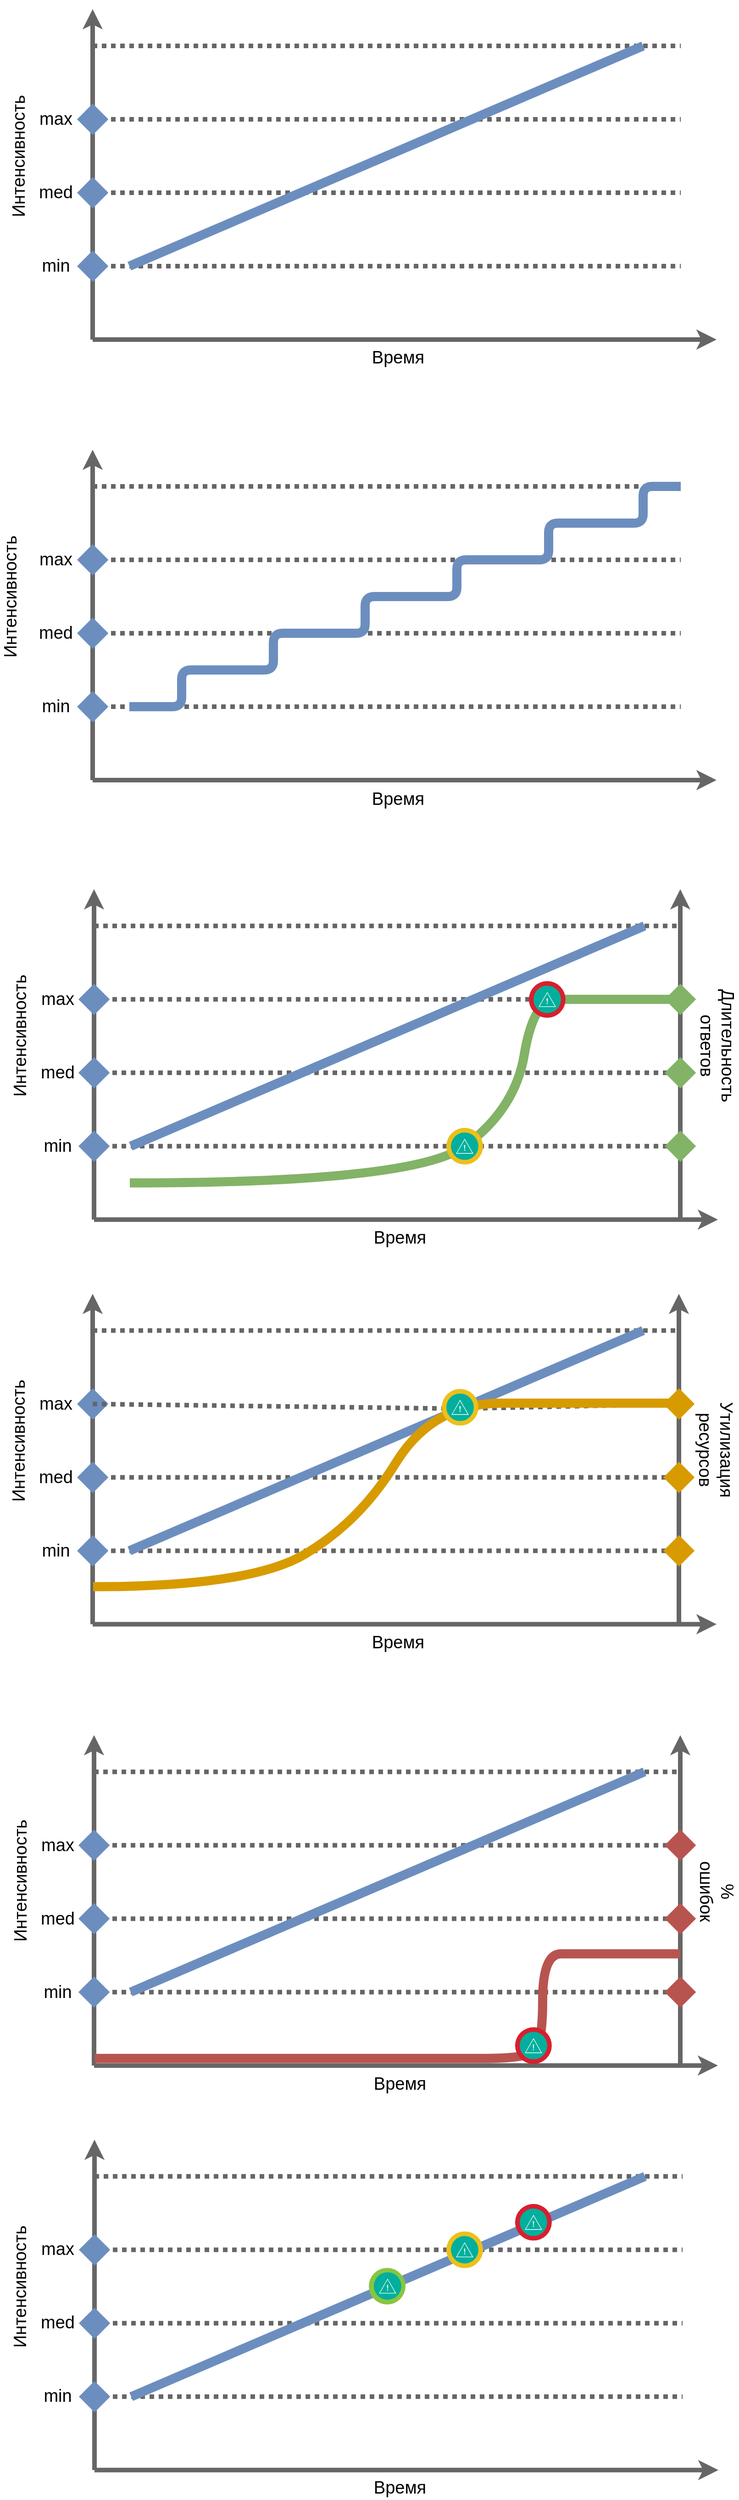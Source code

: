 <mxfile version="10.5.9" type="device"><diagram id="HY2A4Ayvg3R0LJXOq5qt" name="Page-1"><mxGraphModel dx="1991" dy="1089" grid="1" gridSize="10" guides="1" tooltips="1" connect="1" arrows="1" fold="1" page="1" pageScale="1" pageWidth="827" pageHeight="1169" math="0" shadow="0"><root><mxCell id="0"/><mxCell id="1" parent="0"/><mxCell id="Y7YB9LvYSeCLVcbWNflT-1" value="" style="endArrow=classic;html=1;strokeWidth=5;jumpStyle=arc;fillColor=#f5f5f5;strokeColor=#666666;" edge="1" parent="1"><mxGeometry width="50" height="50" relative="1" as="geometry"><mxPoint x="119" y="480" as="sourcePoint"/><mxPoint x="799" y="480" as="targetPoint"/></mxGeometry></mxCell><mxCell id="Y7YB9LvYSeCLVcbWNflT-2" value="" style="endArrow=classic;html=1;strokeWidth=5;jumpStyle=arc;fillColor=#f5f5f5;strokeColor=#666666;" edge="1" parent="1"><mxGeometry width="50" height="50" relative="1" as="geometry"><mxPoint x="119" y="480" as="sourcePoint"/><mxPoint x="119" y="120" as="targetPoint"/></mxGeometry></mxCell><mxCell id="Y7YB9LvYSeCLVcbWNflT-3" value="" style="endArrow=none;dashed=1;html=1;strokeWidth=5;dashPattern=1 1;fillColor=#f5f5f5;strokeColor=#666666;startArrow=none;startFill=0;startSize=8;" edge="1" parent="1"><mxGeometry width="50" height="50" relative="1" as="geometry"><mxPoint x="119" y="400" as="sourcePoint"/><mxPoint x="760" y="400" as="targetPoint"/></mxGeometry></mxCell><mxCell id="Y7YB9LvYSeCLVcbWNflT-4" value="" style="endArrow=none;dashed=1;html=1;strokeWidth=5;dashPattern=1 1;fillColor=#f5f5f5;strokeColor=#666666;" edge="1" parent="1"><mxGeometry width="50" height="50" relative="1" as="geometry"><mxPoint x="119" y="320" as="sourcePoint"/><mxPoint x="760" y="320" as="targetPoint"/></mxGeometry></mxCell><mxCell id="Y7YB9LvYSeCLVcbWNflT-5" value="" style="endArrow=none;dashed=1;html=1;strokeWidth=5;dashPattern=1 1;fillColor=#f5f5f5;strokeColor=#666666;" edge="1" parent="1"><mxGeometry width="50" height="50" relative="1" as="geometry"><mxPoint x="119" y="240" as="sourcePoint"/><mxPoint x="760" y="240" as="targetPoint"/></mxGeometry></mxCell><mxCell id="Y7YB9LvYSeCLVcbWNflT-6" value="" style="endArrow=none;dashed=1;html=1;strokeWidth=5;dashPattern=1 1;fillColor=#f5f5f5;strokeColor=#666666;" edge="1" parent="1"><mxGeometry width="50" height="50" relative="1" as="geometry"><mxPoint x="119" y="160" as="sourcePoint"/><mxPoint x="760" y="160" as="targetPoint"/></mxGeometry></mxCell><mxCell id="Y7YB9LvYSeCLVcbWNflT-7" value="" style="endArrow=none;html=1;strokeWidth=10;targetPerimeterSpacing=0;comic=0;shadow=0;jumpStyle=none;orthogonalLoop=1;fillColor=#dae8fc;strokeColor=#6c8ebf;rounded=1;" edge="1" parent="1"><mxGeometry width="50" height="50" relative="1" as="geometry"><mxPoint x="159" y="400" as="sourcePoint"/><mxPoint x="719" y="160" as="targetPoint"/></mxGeometry></mxCell><mxCell id="Y7YB9LvYSeCLVcbWNflT-9" value="" style="endArrow=none;html=1;shadow=0;strokeWidth=10;startArrow=diamond;startFill=1;startSize=10;fillColor=#dae8fc;strokeColor=#6c8ebf;" edge="1" parent="1"><mxGeometry width="50" height="50" relative="1" as="geometry"><mxPoint x="102" y="400" as="sourcePoint"/><mxPoint x="122" y="400" as="targetPoint"/></mxGeometry></mxCell><mxCell id="Y7YB9LvYSeCLVcbWNflT-10" value="" style="endArrow=none;html=1;shadow=0;strokeWidth=10;startArrow=diamond;startFill=1;startSize=10;fillColor=#dae8fc;strokeColor=#6c8ebf;endSize=0;" edge="1" parent="1"><mxGeometry width="50" height="50" relative="1" as="geometry"><mxPoint x="102" y="320" as="sourcePoint"/><mxPoint x="122" y="320" as="targetPoint"/></mxGeometry></mxCell><mxCell id="Y7YB9LvYSeCLVcbWNflT-11" value="" style="endArrow=none;html=1;shadow=0;strokeWidth=10;startArrow=diamond;startFill=1;startSize=10;fillColor=#dae8fc;strokeColor=#6c8ebf;endSize=0;" edge="1" parent="1"><mxGeometry width="50" height="50" relative="1" as="geometry"><mxPoint x="102" y="240" as="sourcePoint"/><mxPoint x="122" y="240" as="targetPoint"/></mxGeometry></mxCell><mxCell id="Y7YB9LvYSeCLVcbWNflT-12" value="min" style="text;html=1;strokeColor=none;fillColor=none;align=center;verticalAlign=middle;whiteSpace=wrap;rounded=0;fontSize=19;" vertex="1" parent="1"><mxGeometry x="59" y="390" width="40" height="20" as="geometry"/></mxCell><mxCell id="Y7YB9LvYSeCLVcbWNflT-13" value="med" style="text;html=1;strokeColor=none;fillColor=none;align=center;verticalAlign=middle;whiteSpace=wrap;rounded=0;fontSize=19;" vertex="1" parent="1"><mxGeometry x="59" y="310" width="40" height="20" as="geometry"/></mxCell><mxCell id="Y7YB9LvYSeCLVcbWNflT-14" value="max" style="text;html=1;strokeColor=none;fillColor=none;align=center;verticalAlign=middle;whiteSpace=wrap;rounded=0;fontSize=19;" vertex="1" parent="1"><mxGeometry x="59" y="230" width="40" height="20" as="geometry"/></mxCell><mxCell id="Y7YB9LvYSeCLVcbWNflT-15" value="" style="endArrow=classic;html=1;strokeWidth=5;jumpStyle=arc;fillColor=#f5f5f5;strokeColor=#666666;" edge="1" parent="1"><mxGeometry width="50" height="50" relative="1" as="geometry"><mxPoint x="119" y="960" as="sourcePoint"/><mxPoint x="799" y="960" as="targetPoint"/></mxGeometry></mxCell><mxCell id="Y7YB9LvYSeCLVcbWNflT-16" value="" style="endArrow=classic;html=1;strokeWidth=5;jumpStyle=arc;fillColor=#f5f5f5;strokeColor=#666666;" edge="1" parent="1"><mxGeometry width="50" height="50" relative="1" as="geometry"><mxPoint x="119" y="960" as="sourcePoint"/><mxPoint x="119" y="600" as="targetPoint"/></mxGeometry></mxCell><mxCell id="Y7YB9LvYSeCLVcbWNflT-17" value="" style="endArrow=none;dashed=1;html=1;strokeWidth=5;dashPattern=1 1;fillColor=#f5f5f5;strokeColor=#666666;startArrow=none;startFill=0;startSize=8;" edge="1" parent="1"><mxGeometry width="50" height="50" relative="1" as="geometry"><mxPoint x="119" y="880" as="sourcePoint"/><mxPoint x="760" y="880" as="targetPoint"/></mxGeometry></mxCell><mxCell id="Y7YB9LvYSeCLVcbWNflT-18" value="" style="endArrow=none;dashed=1;html=1;strokeWidth=5;dashPattern=1 1;fillColor=#f5f5f5;strokeColor=#666666;" edge="1" parent="1"><mxGeometry width="50" height="50" relative="1" as="geometry"><mxPoint x="119" y="800" as="sourcePoint"/><mxPoint x="760" y="800" as="targetPoint"/></mxGeometry></mxCell><mxCell id="Y7YB9LvYSeCLVcbWNflT-19" value="" style="endArrow=none;dashed=1;html=1;strokeWidth=5;dashPattern=1 1;fillColor=#f5f5f5;strokeColor=#666666;" edge="1" parent="1"><mxGeometry width="50" height="50" relative="1" as="geometry"><mxPoint x="119" y="720" as="sourcePoint"/><mxPoint x="760" y="720" as="targetPoint"/></mxGeometry></mxCell><mxCell id="Y7YB9LvYSeCLVcbWNflT-20" value="" style="endArrow=none;dashed=1;html=1;strokeWidth=5;dashPattern=1 1;fillColor=#f5f5f5;strokeColor=#666666;" edge="1" parent="1"><mxGeometry width="50" height="50" relative="1" as="geometry"><mxPoint x="119" y="640" as="sourcePoint"/><mxPoint x="760" y="640" as="targetPoint"/></mxGeometry></mxCell><mxCell id="Y7YB9LvYSeCLVcbWNflT-22" value="" style="endArrow=none;html=1;shadow=0;strokeWidth=10;startArrow=diamond;startFill=1;startSize=10;fillColor=#dae8fc;strokeColor=#6c8ebf;" edge="1" parent="1"><mxGeometry width="50" height="50" relative="1" as="geometry"><mxPoint x="102" y="880" as="sourcePoint"/><mxPoint x="122" y="880" as="targetPoint"/></mxGeometry></mxCell><mxCell id="Y7YB9LvYSeCLVcbWNflT-23" value="" style="endArrow=none;html=1;shadow=0;strokeWidth=10;startArrow=diamond;startFill=1;startSize=10;fillColor=#dae8fc;strokeColor=#6c8ebf;endSize=0;" edge="1" parent="1"><mxGeometry width="50" height="50" relative="1" as="geometry"><mxPoint x="102" y="800" as="sourcePoint"/><mxPoint x="122" y="800" as="targetPoint"/></mxGeometry></mxCell><mxCell id="Y7YB9LvYSeCLVcbWNflT-24" value="" style="endArrow=none;html=1;shadow=0;strokeWidth=10;startArrow=diamond;startFill=1;startSize=10;fillColor=#dae8fc;strokeColor=#6c8ebf;endSize=0;" edge="1" parent="1"><mxGeometry width="50" height="50" relative="1" as="geometry"><mxPoint x="102" y="720" as="sourcePoint"/><mxPoint x="122" y="720" as="targetPoint"/></mxGeometry></mxCell><mxCell id="Y7YB9LvYSeCLVcbWNflT-25" value="min" style="text;html=1;strokeColor=none;fillColor=none;align=center;verticalAlign=middle;whiteSpace=wrap;rounded=0;fontSize=19;" vertex="1" parent="1"><mxGeometry x="59" y="870" width="40" height="20" as="geometry"/></mxCell><mxCell id="Y7YB9LvYSeCLVcbWNflT-26" value="med" style="text;html=1;strokeColor=none;fillColor=none;align=center;verticalAlign=middle;whiteSpace=wrap;rounded=0;fontSize=19;" vertex="1" parent="1"><mxGeometry x="59" y="790" width="40" height="20" as="geometry"/></mxCell><mxCell id="Y7YB9LvYSeCLVcbWNflT-27" value="max" style="text;html=1;strokeColor=none;fillColor=none;align=center;verticalAlign=middle;whiteSpace=wrap;rounded=0;fontSize=19;" vertex="1" parent="1"><mxGeometry x="59" y="710" width="40" height="20" as="geometry"/></mxCell><mxCell id="Y7YB9LvYSeCLVcbWNflT-29" value="" style="endArrow=none;html=1;strokeWidth=10;targetPerimeterSpacing=0;comic=0;shadow=0;jumpStyle=none;orthogonalLoop=1;fillColor=#dae8fc;strokeColor=#6c8ebf;rounded=1;" edge="1" parent="1"><mxGeometry width="50" height="50" relative="1" as="geometry"><mxPoint x="159" y="880" as="sourcePoint"/><mxPoint x="760" y="640" as="targetPoint"/><Array as="points"><mxPoint x="216" y="880"/><mxPoint x="216" y="840"/><mxPoint x="316" y="840"/><mxPoint x="316" y="800"/><mxPoint x="416" y="800"/><mxPoint x="416" y="760"/><mxPoint x="516" y="760"/><mxPoint x="516" y="720"/><mxPoint x="616" y="720"/><mxPoint x="616" y="680"/><mxPoint x="719" y="680"/><mxPoint x="719" y="640"/></Array></mxGeometry></mxCell><mxCell id="Y7YB9LvYSeCLVcbWNflT-30" value="Время" style="text;html=1;strokeColor=none;fillColor=none;align=center;verticalAlign=middle;whiteSpace=wrap;rounded=0;fontSize=19;" vertex="1" parent="1"><mxGeometry x="432" y="490" width="40" height="20" as="geometry"/></mxCell><mxCell id="Y7YB9LvYSeCLVcbWNflT-31" value="Время" style="text;html=1;strokeColor=none;fillColor=none;align=center;verticalAlign=middle;whiteSpace=wrap;rounded=0;fontSize=19;" vertex="1" parent="1"><mxGeometry x="432" y="970.833" width="40" height="20" as="geometry"/></mxCell><mxCell id="Y7YB9LvYSeCLVcbWNflT-32" value="Интенсивность" style="text;html=1;strokeColor=none;fillColor=none;align=center;verticalAlign=middle;whiteSpace=wrap;rounded=0;fontSize=19;rotation=-90;" vertex="1" parent="1"><mxGeometry x="10" y="750" width="40" height="20" as="geometry"/></mxCell><mxCell id="Y7YB9LvYSeCLVcbWNflT-33" value="Интенсивность" style="text;html=1;strokeColor=none;fillColor=none;align=center;verticalAlign=middle;whiteSpace=wrap;rounded=0;fontSize=19;rotation=-90;" vertex="1" parent="1"><mxGeometry x="19" y="270" width="40" height="20" as="geometry"/></mxCell><mxCell id="4Kf1Op2v4pAlOOyl17Ff-1" value="" style="endArrow=classic;html=1;strokeWidth=5;jumpStyle=arc;fillColor=#f5f5f5;strokeColor=#666666;" edge="1" parent="1"><mxGeometry width="50" height="50" relative="1" as="geometry"><mxPoint x="120.5" y="1438.9" as="sourcePoint"/><mxPoint x="800.5" y="1438.9" as="targetPoint"/></mxGeometry></mxCell><mxCell id="4Kf1Op2v4pAlOOyl17Ff-2" value="" style="endArrow=classic;html=1;strokeWidth=5;jumpStyle=arc;fillColor=#f5f5f5;strokeColor=#666666;" edge="1" parent="1"><mxGeometry width="50" height="50" relative="1" as="geometry"><mxPoint x="120.5" y="1438.9" as="sourcePoint"/><mxPoint x="120.5" y="1078.9" as="targetPoint"/></mxGeometry></mxCell><mxCell id="4Kf1Op2v4pAlOOyl17Ff-3" value="" style="endArrow=none;dashed=1;html=1;strokeWidth=5;dashPattern=1 1;fillColor=#f5f5f5;strokeColor=#666666;startArrow=none;startFill=0;startSize=8;" edge="1" parent="1"><mxGeometry width="50" height="50" relative="1" as="geometry"><mxPoint x="120.5" y="1358.9" as="sourcePoint"/><mxPoint x="759.5" y="1358.9" as="targetPoint"/></mxGeometry></mxCell><mxCell id="4Kf1Op2v4pAlOOyl17Ff-4" value="" style="endArrow=none;dashed=1;html=1;strokeWidth=5;dashPattern=1 1;fillColor=#f5f5f5;strokeColor=#666666;" edge="1" parent="1"><mxGeometry width="50" height="50" relative="1" as="geometry"><mxPoint x="120.5" y="1278.9" as="sourcePoint"/><mxPoint x="759.5" y="1278.9" as="targetPoint"/></mxGeometry></mxCell><mxCell id="4Kf1Op2v4pAlOOyl17Ff-5" value="" style="endArrow=none;dashed=1;html=1;strokeWidth=5;dashPattern=1 1;fillColor=#f5f5f5;strokeColor=#666666;" edge="1" parent="1"><mxGeometry width="50" height="50" relative="1" as="geometry"><mxPoint x="120.5" y="1198.9" as="sourcePoint"/><mxPoint x="759.5" y="1198.9" as="targetPoint"/></mxGeometry></mxCell><mxCell id="4Kf1Op2v4pAlOOyl17Ff-6" value="" style="endArrow=none;dashed=1;html=1;strokeWidth=5;dashPattern=1 1;fillColor=#f5f5f5;strokeColor=#666666;" edge="1" parent="1"><mxGeometry width="50" height="50" relative="1" as="geometry"><mxPoint x="120.5" y="1118.9" as="sourcePoint"/><mxPoint x="759.5" y="1118.9" as="targetPoint"/></mxGeometry></mxCell><mxCell id="4Kf1Op2v4pAlOOyl17Ff-7" value="" style="endArrow=none;html=1;strokeWidth=10;targetPerimeterSpacing=0;comic=0;shadow=0;jumpStyle=none;orthogonalLoop=1;fillColor=#dae8fc;strokeColor=#6c8ebf;rounded=1;" edge="1" parent="1"><mxGeometry width="50" height="50" relative="1" as="geometry"><mxPoint x="160.5" y="1358.9" as="sourcePoint"/><mxPoint x="720.5" y="1118.9" as="targetPoint"/></mxGeometry></mxCell><mxCell id="4Kf1Op2v4pAlOOyl17Ff-8" value="" style="endArrow=none;html=1;shadow=0;strokeWidth=10;startArrow=diamond;startFill=1;startSize=10;fillColor=#dae8fc;strokeColor=#6c8ebf;" edge="1" parent="1"><mxGeometry width="50" height="50" relative="1" as="geometry"><mxPoint x="103.5" y="1358.9" as="sourcePoint"/><mxPoint x="123.5" y="1358.9" as="targetPoint"/></mxGeometry></mxCell><mxCell id="4Kf1Op2v4pAlOOyl17Ff-9" value="" style="endArrow=none;html=1;shadow=0;strokeWidth=10;startArrow=diamond;startFill=1;startSize=10;fillColor=#dae8fc;strokeColor=#6c8ebf;endSize=0;" edge="1" parent="1"><mxGeometry width="50" height="50" relative="1" as="geometry"><mxPoint x="103.5" y="1278.9" as="sourcePoint"/><mxPoint x="123.5" y="1278.9" as="targetPoint"/></mxGeometry></mxCell><mxCell id="4Kf1Op2v4pAlOOyl17Ff-10" value="" style="endArrow=none;html=1;shadow=0;strokeWidth=10;startArrow=diamond;startFill=1;startSize=10;fillColor=#dae8fc;strokeColor=#6c8ebf;endSize=0;" edge="1" parent="1"><mxGeometry width="50" height="50" relative="1" as="geometry"><mxPoint x="103.5" y="1198.9" as="sourcePoint"/><mxPoint x="123.5" y="1198.9" as="targetPoint"/></mxGeometry></mxCell><mxCell id="4Kf1Op2v4pAlOOyl17Ff-11" value="min" style="text;html=1;strokeColor=none;fillColor=none;align=center;verticalAlign=middle;whiteSpace=wrap;rounded=0;fontSize=19;" vertex="1" parent="1"><mxGeometry x="60.5" y="1348.9" width="40" height="20" as="geometry"/></mxCell><mxCell id="4Kf1Op2v4pAlOOyl17Ff-12" value="med" style="text;html=1;strokeColor=none;fillColor=none;align=center;verticalAlign=middle;whiteSpace=wrap;rounded=0;fontSize=19;" vertex="1" parent="1"><mxGeometry x="60.5" y="1268.9" width="40" height="20" as="geometry"/></mxCell><mxCell id="4Kf1Op2v4pAlOOyl17Ff-13" value="max" style="text;html=1;strokeColor=none;fillColor=none;align=center;verticalAlign=middle;whiteSpace=wrap;rounded=0;fontSize=19;" vertex="1" parent="1"><mxGeometry x="60.5" y="1188.9" width="40" height="20" as="geometry"/></mxCell><mxCell id="4Kf1Op2v4pAlOOyl17Ff-14" value="Время" style="text;html=1;strokeColor=none;fillColor=none;align=center;verticalAlign=middle;whiteSpace=wrap;rounded=0;fontSize=19;" vertex="1" parent="1"><mxGeometry x="433.5" y="1448.9" width="40" height="20" as="geometry"/></mxCell><mxCell id="4Kf1Op2v4pAlOOyl17Ff-15" value="Интенсивность" style="text;html=1;strokeColor=none;fillColor=none;align=center;verticalAlign=middle;whiteSpace=wrap;rounded=0;fontSize=19;rotation=-90;" vertex="1" parent="1"><mxGeometry x="20.5" y="1228.9" width="40" height="20" as="geometry"/></mxCell><mxCell id="4Kf1Op2v4pAlOOyl17Ff-16" value="" style="endArrow=classic;html=1;strokeWidth=5;jumpStyle=none;fillColor=#f5f5f5;strokeColor=#666666;" edge="1" parent="1"><mxGeometry width="50" height="50" relative="1" as="geometry"><mxPoint x="759.5" y="1438.9" as="sourcePoint"/><mxPoint x="759.5" y="1078.9" as="targetPoint"/></mxGeometry></mxCell><mxCell id="4Kf1Op2v4pAlOOyl17Ff-17" value="" style="endArrow=none;html=1;shadow=0;strokeWidth=10;startArrow=diamond;startFill=1;startSize=10;fillColor=#d5e8d4;strokeColor=#82b366;endSize=0;" edge="1" parent="1"><mxGeometry width="50" height="50" relative="1" as="geometry"><mxPoint x="742.5" y="1198.9" as="sourcePoint"/><mxPoint x="762.5" y="1198.9" as="targetPoint"/></mxGeometry></mxCell><mxCell id="4Kf1Op2v4pAlOOyl17Ff-18" value="" style="endArrow=none;html=1;shadow=0;strokeWidth=10;startArrow=diamond;startFill=1;startSize=10;fillColor=#d5e8d4;strokeColor=#82b366;endSize=0;" edge="1" parent="1"><mxGeometry width="50" height="50" relative="1" as="geometry"><mxPoint x="742.5" y="1278.9" as="sourcePoint"/><mxPoint x="762.5" y="1278.9" as="targetPoint"/></mxGeometry></mxCell><mxCell id="4Kf1Op2v4pAlOOyl17Ff-19" value="" style="endArrow=none;html=1;shadow=0;strokeWidth=10;startArrow=diamond;startFill=1;startSize=10;fillColor=#d5e8d4;strokeColor=#82b366;endSize=0;" edge="1" parent="1"><mxGeometry width="50" height="50" relative="1" as="geometry"><mxPoint x="742.5" y="1358.9" as="sourcePoint"/><mxPoint x="762.5" y="1358.9" as="targetPoint"/></mxGeometry></mxCell><mxCell id="4Kf1Op2v4pAlOOyl17Ff-20" value="Длительность ответов&lt;br&gt;" style="text;html=1;strokeColor=none;fillColor=none;align=center;verticalAlign=middle;whiteSpace=wrap;rounded=0;fontSize=19;rotation=90;" vertex="1" parent="1"><mxGeometry x="779.5" y="1238.9" width="40" height="20" as="geometry"/></mxCell><mxCell id="4Kf1Op2v4pAlOOyl17Ff-21" value="" style="curved=1;endArrow=none;html=1;shadow=0;strokeWidth=10;fontSize=19;fillColor=#d5e8d4;strokeColor=#82b366;endFill=0;" edge="1" parent="1"><mxGeometry width="50" height="50" relative="1" as="geometry"><mxPoint x="159.5" y="1398.9" as="sourcePoint"/><mxPoint x="759.5" y="1198.9" as="targetPoint"/><Array as="points"><mxPoint x="469.5" y="1398.9"/><mxPoint x="579.5" y="1318.9"/><mxPoint x="599.5" y="1198.9"/><mxPoint x="649.5" y="1198.9"/></Array></mxGeometry></mxCell><mxCell id="4Kf1Op2v4pAlOOyl17Ff-22" value="" style="endArrow=classic;html=1;strokeWidth=5;jumpStyle=arc;fillColor=#f5f5f5;strokeColor=#666666;" edge="1" parent="1"><mxGeometry width="50" height="50" relative="1" as="geometry"><mxPoint x="119" y="1879.757" as="sourcePoint"/><mxPoint x="799" y="1879.757" as="targetPoint"/></mxGeometry></mxCell><mxCell id="4Kf1Op2v4pAlOOyl17Ff-23" value="" style="endArrow=classic;html=1;strokeWidth=5;jumpStyle=arc;fillColor=#f5f5f5;strokeColor=#666666;" edge="1" parent="1"><mxGeometry width="50" height="50" relative="1" as="geometry"><mxPoint x="119" y="1879.757" as="sourcePoint"/><mxPoint x="119" y="1519.757" as="targetPoint"/></mxGeometry></mxCell><mxCell id="4Kf1Op2v4pAlOOyl17Ff-24" value="" style="endArrow=none;dashed=1;html=1;strokeWidth=5;dashPattern=1 1;fillColor=#f5f5f5;strokeColor=#666666;startArrow=none;startFill=0;startSize=8;" edge="1" parent="1"><mxGeometry width="50" height="50" relative="1" as="geometry"><mxPoint x="119" y="1799.757" as="sourcePoint"/><mxPoint x="758" y="1799.757" as="targetPoint"/></mxGeometry></mxCell><mxCell id="4Kf1Op2v4pAlOOyl17Ff-25" value="" style="endArrow=none;dashed=1;html=1;strokeWidth=5;dashPattern=1 1;fillColor=#f5f5f5;strokeColor=#666666;" edge="1" parent="1"><mxGeometry width="50" height="50" relative="1" as="geometry"><mxPoint x="119" y="1719.757" as="sourcePoint"/><mxPoint x="758" y="1719.757" as="targetPoint"/></mxGeometry></mxCell><mxCell id="4Kf1Op2v4pAlOOyl17Ff-26" value="" style="endArrow=none;dashed=1;html=1;strokeWidth=5;dashPattern=1 1;fillColor=#f5f5f5;strokeColor=#666666;" edge="1" parent="1"><mxGeometry width="50" height="50" relative="1" as="geometry"><mxPoint x="534.497" y="1644.6" as="sourcePoint"/><mxPoint x="758" y="1639.757" as="targetPoint"/></mxGeometry></mxCell><mxCell id="4Kf1Op2v4pAlOOyl17Ff-27" value="" style="endArrow=none;dashed=1;html=1;strokeWidth=5;dashPattern=1 1;fillColor=#f5f5f5;strokeColor=#666666;" edge="1" parent="1"><mxGeometry width="50" height="50" relative="1" as="geometry"><mxPoint x="119" y="1559.757" as="sourcePoint"/><mxPoint x="758" y="1559.757" as="targetPoint"/></mxGeometry></mxCell><mxCell id="4Kf1Op2v4pAlOOyl17Ff-28" value="" style="endArrow=none;html=1;strokeWidth=10;targetPerimeterSpacing=0;comic=0;shadow=0;jumpStyle=none;orthogonalLoop=1;fillColor=#dae8fc;strokeColor=#6c8ebf;rounded=1;" edge="1" parent="1"><mxGeometry width="50" height="50" relative="1" as="geometry"><mxPoint x="159" y="1799.757" as="sourcePoint"/><mxPoint x="719" y="1559.757" as="targetPoint"/></mxGeometry></mxCell><mxCell id="4Kf1Op2v4pAlOOyl17Ff-29" value="" style="endArrow=none;html=1;shadow=0;strokeWidth=10;startArrow=diamond;startFill=1;startSize=10;fillColor=#dae8fc;strokeColor=#6c8ebf;" edge="1" parent="1"><mxGeometry width="50" height="50" relative="1" as="geometry"><mxPoint x="102" y="1799.757" as="sourcePoint"/><mxPoint x="122" y="1799.757" as="targetPoint"/></mxGeometry></mxCell><mxCell id="4Kf1Op2v4pAlOOyl17Ff-30" value="" style="endArrow=none;html=1;shadow=0;strokeWidth=10;startArrow=diamond;startFill=1;startSize=10;fillColor=#dae8fc;strokeColor=#6c8ebf;endSize=0;" edge="1" parent="1"><mxGeometry width="50" height="50" relative="1" as="geometry"><mxPoint x="102" y="1719.757" as="sourcePoint"/><mxPoint x="122" y="1719.757" as="targetPoint"/></mxGeometry></mxCell><mxCell id="4Kf1Op2v4pAlOOyl17Ff-31" value="" style="endArrow=none;html=1;shadow=0;strokeWidth=10;startArrow=diamond;startFill=1;startSize=10;fillColor=#dae8fc;strokeColor=#6c8ebf;endSize=0;" edge="1" parent="1"><mxGeometry width="50" height="50" relative="1" as="geometry"><mxPoint x="102" y="1639.757" as="sourcePoint"/><mxPoint x="122" y="1639.757" as="targetPoint"/></mxGeometry></mxCell><mxCell id="4Kf1Op2v4pAlOOyl17Ff-32" value="min" style="text;html=1;strokeColor=none;fillColor=none;align=center;verticalAlign=middle;whiteSpace=wrap;rounded=0;fontSize=19;" vertex="1" parent="1"><mxGeometry x="59" y="1789.757" width="40" height="20" as="geometry"/></mxCell><mxCell id="4Kf1Op2v4pAlOOyl17Ff-33" value="med" style="text;html=1;strokeColor=none;fillColor=none;align=center;verticalAlign=middle;whiteSpace=wrap;rounded=0;fontSize=19;" vertex="1" parent="1"><mxGeometry x="59" y="1709.757" width="40" height="20" as="geometry"/></mxCell><mxCell id="4Kf1Op2v4pAlOOyl17Ff-34" value="max" style="text;html=1;strokeColor=none;fillColor=none;align=center;verticalAlign=middle;whiteSpace=wrap;rounded=0;fontSize=19;" vertex="1" parent="1"><mxGeometry x="59" y="1629.757" width="40" height="20" as="geometry"/></mxCell><mxCell id="4Kf1Op2v4pAlOOyl17Ff-35" value="Время" style="text;html=1;strokeColor=none;fillColor=none;align=center;verticalAlign=middle;whiteSpace=wrap;rounded=0;fontSize=19;" vertex="1" parent="1"><mxGeometry x="432" y="1889.757" width="40" height="20" as="geometry"/></mxCell><mxCell id="4Kf1Op2v4pAlOOyl17Ff-36" value="Интенсивность" style="text;html=1;strokeColor=none;fillColor=none;align=center;verticalAlign=middle;whiteSpace=wrap;rounded=0;fontSize=19;rotation=-90;" vertex="1" parent="1"><mxGeometry x="19" y="1669.757" width="40" height="20" as="geometry"/></mxCell><mxCell id="4Kf1Op2v4pAlOOyl17Ff-37" value="" style="endArrow=classic;html=1;strokeWidth=5;jumpStyle=none;fillColor=#f5f5f5;strokeColor=#666666;" edge="1" parent="1"><mxGeometry width="50" height="50" relative="1" as="geometry"><mxPoint x="758" y="1879.757" as="sourcePoint"/><mxPoint x="758" y="1519.757" as="targetPoint"/></mxGeometry></mxCell><mxCell id="4Kf1Op2v4pAlOOyl17Ff-38" value="" style="endArrow=none;html=1;shadow=0;strokeWidth=10;startArrow=diamond;startFill=1;startSize=10;fillColor=#ffe6cc;strokeColor=#d79b00;endSize=0;" edge="1" parent="1"><mxGeometry width="50" height="50" relative="1" as="geometry"><mxPoint x="741" y="1639.757" as="sourcePoint"/><mxPoint x="761" y="1639.757" as="targetPoint"/></mxGeometry></mxCell><mxCell id="4Kf1Op2v4pAlOOyl17Ff-39" value="" style="endArrow=none;html=1;shadow=0;strokeWidth=10;startArrow=diamond;startFill=1;startSize=10;fillColor=#ffe6cc;strokeColor=#d79b00;endSize=0;" edge="1" parent="1"><mxGeometry width="50" height="50" relative="1" as="geometry"><mxPoint x="741" y="1719.757" as="sourcePoint"/><mxPoint x="761" y="1719.757" as="targetPoint"/></mxGeometry></mxCell><mxCell id="4Kf1Op2v4pAlOOyl17Ff-40" value="" style="endArrow=none;html=1;shadow=0;strokeWidth=10;startArrow=diamond;startFill=1;startSize=10;fillColor=#ffe6cc;strokeColor=#d79b00;endSize=0;" edge="1" parent="1"><mxGeometry width="50" height="50" relative="1" as="geometry"><mxPoint x="741" y="1799.757" as="sourcePoint"/><mxPoint x="761" y="1799.757" as="targetPoint"/></mxGeometry></mxCell><mxCell id="4Kf1Op2v4pAlOOyl17Ff-41" value="Утилизация ресурсов&lt;br&gt;" style="text;html=1;strokeColor=none;fillColor=none;align=center;verticalAlign=middle;whiteSpace=wrap;rounded=0;fontSize=19;rotation=90;" vertex="1" parent="1"><mxGeometry x="778" y="1679.757" width="40" height="20" as="geometry"/></mxCell><mxCell id="4Kf1Op2v4pAlOOyl17Ff-42" value="" style="curved=1;endArrow=none;html=1;shadow=0;strokeWidth=10;fontSize=19;fillColor=#ffe6cc;strokeColor=#d79b00;endFill=0;" edge="1" parent="1"><mxGeometry width="50" height="50" relative="1" as="geometry"><mxPoint x="119.5" y="1838.9" as="sourcePoint"/><mxPoint x="749.5" y="1638.9" as="targetPoint"/><Array as="points"><mxPoint x="289.5" y="1838.9"/><mxPoint x="409.5" y="1768.9"/><mxPoint x="489.5" y="1638.9"/><mxPoint x="639.5" y="1638.9"/></Array></mxGeometry></mxCell><mxCell id="4Kf1Op2v4pAlOOyl17Ff-43" value="" style="endArrow=classic;html=1;strokeWidth=5;jumpStyle=arc;fillColor=#f5f5f5;strokeColor=#666666;" edge="1" parent="1"><mxGeometry width="50" height="50" relative="1" as="geometry"><mxPoint x="120.5" y="2360.59" as="sourcePoint"/><mxPoint x="800.5" y="2360.59" as="targetPoint"/></mxGeometry></mxCell><mxCell id="4Kf1Op2v4pAlOOyl17Ff-44" value="" style="endArrow=classic;html=1;strokeWidth=5;jumpStyle=arc;fillColor=#f5f5f5;strokeColor=#666666;" edge="1" parent="1"><mxGeometry width="50" height="50" relative="1" as="geometry"><mxPoint x="120.5" y="2360.59" as="sourcePoint"/><mxPoint x="120.5" y="2000.59" as="targetPoint"/></mxGeometry></mxCell><mxCell id="4Kf1Op2v4pAlOOyl17Ff-45" value="" style="endArrow=none;dashed=1;html=1;strokeWidth=5;dashPattern=1 1;fillColor=#f5f5f5;strokeColor=#666666;startArrow=none;startFill=0;startSize=8;" edge="1" parent="1"><mxGeometry width="50" height="50" relative="1" as="geometry"><mxPoint x="120.5" y="2280.59" as="sourcePoint"/><mxPoint x="759.5" y="2280.59" as="targetPoint"/></mxGeometry></mxCell><mxCell id="4Kf1Op2v4pAlOOyl17Ff-46" value="" style="endArrow=none;dashed=1;html=1;strokeWidth=5;dashPattern=1 1;fillColor=#f5f5f5;strokeColor=#666666;" edge="1" parent="1"><mxGeometry width="50" height="50" relative="1" as="geometry"><mxPoint x="120.5" y="2200.59" as="sourcePoint"/><mxPoint x="759.5" y="2200.59" as="targetPoint"/></mxGeometry></mxCell><mxCell id="4Kf1Op2v4pAlOOyl17Ff-47" value="" style="endArrow=none;dashed=1;html=1;strokeWidth=5;dashPattern=1 1;fillColor=#f5f5f5;strokeColor=#666666;" edge="1" parent="1"><mxGeometry width="50" height="50" relative="1" as="geometry"><mxPoint x="120.5" y="2120.59" as="sourcePoint"/><mxPoint x="759.5" y="2120.59" as="targetPoint"/></mxGeometry></mxCell><mxCell id="4Kf1Op2v4pAlOOyl17Ff-48" value="" style="endArrow=none;dashed=1;html=1;strokeWidth=5;dashPattern=1 1;fillColor=#f5f5f5;strokeColor=#666666;" edge="1" parent="1"><mxGeometry width="50" height="50" relative="1" as="geometry"><mxPoint x="120.5" y="2040.59" as="sourcePoint"/><mxPoint x="759.5" y="2040.59" as="targetPoint"/></mxGeometry></mxCell><mxCell id="4Kf1Op2v4pAlOOyl17Ff-49" value="" style="endArrow=none;html=1;strokeWidth=10;targetPerimeterSpacing=0;comic=0;shadow=0;jumpStyle=none;orthogonalLoop=1;fillColor=#dae8fc;strokeColor=#6c8ebf;rounded=1;" edge="1" parent="1"><mxGeometry width="50" height="50" relative="1" as="geometry"><mxPoint x="160.5" y="2280.59" as="sourcePoint"/><mxPoint x="720.5" y="2040.59" as="targetPoint"/></mxGeometry></mxCell><mxCell id="4Kf1Op2v4pAlOOyl17Ff-50" value="" style="endArrow=none;html=1;shadow=0;strokeWidth=10;startArrow=diamond;startFill=1;startSize=10;fillColor=#dae8fc;strokeColor=#6c8ebf;" edge="1" parent="1"><mxGeometry width="50" height="50" relative="1" as="geometry"><mxPoint x="103.5" y="2280.59" as="sourcePoint"/><mxPoint x="123.5" y="2280.59" as="targetPoint"/></mxGeometry></mxCell><mxCell id="4Kf1Op2v4pAlOOyl17Ff-51" value="" style="endArrow=none;html=1;shadow=0;strokeWidth=10;startArrow=diamond;startFill=1;startSize=10;fillColor=#dae8fc;strokeColor=#6c8ebf;endSize=0;" edge="1" parent="1"><mxGeometry width="50" height="50" relative="1" as="geometry"><mxPoint x="103.5" y="2200.59" as="sourcePoint"/><mxPoint x="123.5" y="2200.59" as="targetPoint"/></mxGeometry></mxCell><mxCell id="4Kf1Op2v4pAlOOyl17Ff-52" value="" style="endArrow=none;html=1;shadow=0;strokeWidth=10;startArrow=diamond;startFill=1;startSize=10;fillColor=#dae8fc;strokeColor=#6c8ebf;endSize=0;" edge="1" parent="1"><mxGeometry width="50" height="50" relative="1" as="geometry"><mxPoint x="103.5" y="2120.59" as="sourcePoint"/><mxPoint x="123.5" y="2120.59" as="targetPoint"/></mxGeometry></mxCell><mxCell id="4Kf1Op2v4pAlOOyl17Ff-53" value="min" style="text;html=1;strokeColor=none;fillColor=none;align=center;verticalAlign=middle;whiteSpace=wrap;rounded=0;fontSize=19;" vertex="1" parent="1"><mxGeometry x="60.5" y="2270.59" width="40" height="20" as="geometry"/></mxCell><mxCell id="4Kf1Op2v4pAlOOyl17Ff-54" value="med" style="text;html=1;strokeColor=none;fillColor=none;align=center;verticalAlign=middle;whiteSpace=wrap;rounded=0;fontSize=19;" vertex="1" parent="1"><mxGeometry x="60.5" y="2190.59" width="40" height="20" as="geometry"/></mxCell><mxCell id="4Kf1Op2v4pAlOOyl17Ff-55" value="max" style="text;html=1;strokeColor=none;fillColor=none;align=center;verticalAlign=middle;whiteSpace=wrap;rounded=0;fontSize=19;" vertex="1" parent="1"><mxGeometry x="60.5" y="2110.59" width="40" height="20" as="geometry"/></mxCell><mxCell id="4Kf1Op2v4pAlOOyl17Ff-56" value="Время" style="text;html=1;strokeColor=none;fillColor=none;align=center;verticalAlign=middle;whiteSpace=wrap;rounded=0;fontSize=19;" vertex="1" parent="1"><mxGeometry x="433.5" y="2370.59" width="40" height="20" as="geometry"/></mxCell><mxCell id="4Kf1Op2v4pAlOOyl17Ff-57" value="Интенсивность" style="text;html=1;strokeColor=none;fillColor=none;align=center;verticalAlign=middle;whiteSpace=wrap;rounded=0;fontSize=19;rotation=-90;" vertex="1" parent="1"><mxGeometry x="20.5" y="2149.59" width="40" height="20" as="geometry"/></mxCell><mxCell id="4Kf1Op2v4pAlOOyl17Ff-58" value="" style="endArrow=classic;html=1;strokeWidth=5;jumpStyle=none;fillColor=#f5f5f5;strokeColor=#666666;" edge="1" parent="1"><mxGeometry width="50" height="50" relative="1" as="geometry"><mxPoint x="759.5" y="2360.59" as="sourcePoint"/><mxPoint x="759.5" y="2000.59" as="targetPoint"/></mxGeometry></mxCell><mxCell id="4Kf1Op2v4pAlOOyl17Ff-59" value="" style="endArrow=none;html=1;shadow=0;strokeWidth=10;startArrow=diamond;startFill=1;startSize=10;fillColor=#f8cecc;strokeColor=#b85450;endSize=0;" edge="1" parent="1"><mxGeometry width="50" height="50" relative="1" as="geometry"><mxPoint x="742.5" y="2120.59" as="sourcePoint"/><mxPoint x="762.5" y="2120.59" as="targetPoint"/></mxGeometry></mxCell><mxCell id="4Kf1Op2v4pAlOOyl17Ff-60" value="" style="endArrow=none;html=1;shadow=0;strokeWidth=10;startArrow=diamond;startFill=1;startSize=10;fillColor=#f8cecc;strokeColor=#b85450;endSize=0;" edge="1" parent="1"><mxGeometry width="50" height="50" relative="1" as="geometry"><mxPoint x="742.5" y="2200.59" as="sourcePoint"/><mxPoint x="762.5" y="2200.59" as="targetPoint"/></mxGeometry></mxCell><mxCell id="4Kf1Op2v4pAlOOyl17Ff-61" value="" style="endArrow=none;html=1;shadow=0;strokeWidth=10;startArrow=diamond;startFill=1;startSize=10;fillColor=#f8cecc;strokeColor=#b85450;endSize=0;" edge="1" parent="1"><mxGeometry width="50" height="50" relative="1" as="geometry"><mxPoint x="742.5" y="2280.59" as="sourcePoint"/><mxPoint x="762.5" y="2280.59" as="targetPoint"/></mxGeometry></mxCell><mxCell id="4Kf1Op2v4pAlOOyl17Ff-62" value="% ошибок&lt;br&gt;" style="text;html=1;strokeColor=none;fillColor=none;align=center;verticalAlign=middle;whiteSpace=wrap;rounded=0;fontSize=19;rotation=90;" vertex="1" parent="1"><mxGeometry x="779.5" y="2160.59" width="40" height="20" as="geometry"/></mxCell><mxCell id="4Kf1Op2v4pAlOOyl17Ff-63" value="" style="curved=1;endArrow=none;html=1;shadow=0;strokeWidth=10;fontSize=19;fillColor=#f8cecc;strokeColor=#b85450;endFill=0;" edge="1" parent="1"><mxGeometry width="50" height="50" relative="1" as="geometry"><mxPoint x="121.5" y="2352.9" as="sourcePoint"/><mxPoint x="759.5" y="2238.9" as="targetPoint"/><Array as="points"><mxPoint x="499.5" y="2352.9"/><mxPoint x="589.5" y="2352.9"/><mxPoint x="609.5" y="2338.9"/><mxPoint x="609.5" y="2238.9"/><mxPoint x="649.5" y="2238.9"/></Array></mxGeometry></mxCell><mxCell id="4Kf1Op2v4pAlOOyl17Ff-64" value="" style="endArrow=none;dashed=1;html=1;strokeWidth=5;dashPattern=1 1;fillColor=#f5f5f5;strokeColor=#666666;" edge="1" parent="1"><mxGeometry width="50" height="50" relative="1" as="geometry"><mxPoint x="119" y="1639.757" as="sourcePoint"/><mxPoint x="504.501" y="1644.722" as="targetPoint"/></mxGeometry></mxCell><mxCell id="4Kf1Op2v4pAlOOyl17Ff-65" value="" style="aspect=fixed;perimeter=ellipsePerimeter;html=1;align=center;shadow=0;dashed=0;image;image=img/lib/ibm/security/physical_security.svg;fontSize=19;" vertex="1" parent="1"><mxGeometry x="579.5" y="2318.9" width="40" height="40" as="geometry"/></mxCell><mxCell id="4Kf1Op2v4pAlOOyl17Ff-66" value="" style="aspect=fixed;perimeter=ellipsePerimeter;html=1;align=center;shadow=0;dashed=0;image;image=img/lib/ibm/management/alert_notification.svg;fontSize=19;" vertex="1" parent="1"><mxGeometry x="584.5" y="2323.9" width="30" height="30" as="geometry"/></mxCell><mxCell id="4Kf1Op2v4pAlOOyl17Ff-67" value="" style="aspect=fixed;perimeter=ellipsePerimeter;html=1;align=center;shadow=0;dashed=0;image;image=img/lib/ibm/applications/visualization.svg;fontSize=19;" vertex="1" parent="1"><mxGeometry x="499.5" y="1623.4" width="40" height="40" as="geometry"/></mxCell><mxCell id="4Kf1Op2v4pAlOOyl17Ff-68" value="" style="aspect=fixed;perimeter=ellipsePerimeter;html=1;align=center;shadow=0;dashed=0;image;image=img/lib/ibm/management/alert_notification.svg;fontSize=19;" vertex="1" parent="1"><mxGeometry x="504.5" y="1628.4" width="30" height="30" as="geometry"/></mxCell><mxCell id="4Kf1Op2v4pAlOOyl17Ff-69" value="" style="aspect=fixed;perimeter=ellipsePerimeter;html=1;align=center;shadow=0;dashed=0;image;image=img/lib/ibm/security/physical_security.svg;fontSize=19;" vertex="1" parent="1"><mxGeometry x="594.5" y="1179" width="40" height="40" as="geometry"/></mxCell><mxCell id="4Kf1Op2v4pAlOOyl17Ff-70" value="" style="aspect=fixed;perimeter=ellipsePerimeter;html=1;align=center;shadow=0;dashed=0;image;image=img/lib/ibm/management/alert_notification.svg;fontSize=19;" vertex="1" parent="1"><mxGeometry x="599.5" y="1184" width="30" height="30" as="geometry"/></mxCell><mxCell id="4Kf1Op2v4pAlOOyl17Ff-71" value="" style="aspect=fixed;perimeter=ellipsePerimeter;html=1;align=center;shadow=0;dashed=0;image;image=img/lib/ibm/applications/visualization.svg;fontSize=19;" vertex="1" parent="1"><mxGeometry x="504.5" y="1338.9" width="40" height="40" as="geometry"/></mxCell><mxCell id="4Kf1Op2v4pAlOOyl17Ff-72" value="" style="aspect=fixed;perimeter=ellipsePerimeter;html=1;align=center;shadow=0;dashed=0;image;image=img/lib/ibm/management/alert_notification.svg;fontSize=19;" vertex="1" parent="1"><mxGeometry x="509.5" y="1343.9" width="30" height="30" as="geometry"/></mxCell><mxCell id="4Kf1Op2v4pAlOOyl17Ff-73" value="" style="endArrow=classic;html=1;strokeWidth=5;jumpStyle=arc;fillColor=#f5f5f5;strokeColor=#666666;" edge="1" parent="1"><mxGeometry width="50" height="50" relative="1" as="geometry"><mxPoint x="121" y="2801.429" as="sourcePoint"/><mxPoint x="801" y="2801.429" as="targetPoint"/></mxGeometry></mxCell><mxCell id="4Kf1Op2v4pAlOOyl17Ff-74" value="" style="endArrow=classic;html=1;strokeWidth=5;jumpStyle=arc;fillColor=#f5f5f5;strokeColor=#666666;" edge="1" parent="1"><mxGeometry width="50" height="50" relative="1" as="geometry"><mxPoint x="121" y="2801.429" as="sourcePoint"/><mxPoint x="121" y="2441.429" as="targetPoint"/></mxGeometry></mxCell><mxCell id="4Kf1Op2v4pAlOOyl17Ff-75" value="" style="endArrow=none;dashed=1;html=1;strokeWidth=5;dashPattern=1 1;fillColor=#f5f5f5;strokeColor=#666666;startArrow=none;startFill=0;startSize=8;" edge="1" parent="1"><mxGeometry width="50" height="50" relative="1" as="geometry"><mxPoint x="121" y="2721.429" as="sourcePoint"/><mxPoint x="762" y="2721.429" as="targetPoint"/></mxGeometry></mxCell><mxCell id="4Kf1Op2v4pAlOOyl17Ff-76" value="" style="endArrow=none;dashed=1;html=1;strokeWidth=5;dashPattern=1 1;fillColor=#f5f5f5;strokeColor=#666666;" edge="1" parent="1"><mxGeometry width="50" height="50" relative="1" as="geometry"><mxPoint x="121" y="2641.429" as="sourcePoint"/><mxPoint x="762" y="2641.429" as="targetPoint"/></mxGeometry></mxCell><mxCell id="4Kf1Op2v4pAlOOyl17Ff-77" value="" style="endArrow=none;dashed=1;html=1;strokeWidth=5;dashPattern=1 1;fillColor=#f5f5f5;strokeColor=#666666;" edge="1" parent="1"><mxGeometry width="50" height="50" relative="1" as="geometry"><mxPoint x="121" y="2561.429" as="sourcePoint"/><mxPoint x="762" y="2561.429" as="targetPoint"/></mxGeometry></mxCell><mxCell id="4Kf1Op2v4pAlOOyl17Ff-78" value="" style="endArrow=none;dashed=1;html=1;strokeWidth=5;dashPattern=1 1;fillColor=#f5f5f5;strokeColor=#666666;" edge="1" parent="1"><mxGeometry width="50" height="50" relative="1" as="geometry"><mxPoint x="121" y="2481.429" as="sourcePoint"/><mxPoint x="762" y="2481.429" as="targetPoint"/></mxGeometry></mxCell><mxCell id="4Kf1Op2v4pAlOOyl17Ff-79" value="" style="endArrow=none;html=1;strokeWidth=10;targetPerimeterSpacing=0;comic=0;shadow=0;jumpStyle=none;orthogonalLoop=1;fillColor=#dae8fc;strokeColor=#6c8ebf;rounded=1;" edge="1" parent="1"><mxGeometry width="50" height="50" relative="1" as="geometry"><mxPoint x="161" y="2721.429" as="sourcePoint"/><mxPoint x="721" y="2481.429" as="targetPoint"/></mxGeometry></mxCell><mxCell id="4Kf1Op2v4pAlOOyl17Ff-80" value="" style="endArrow=none;html=1;shadow=0;strokeWidth=10;startArrow=diamond;startFill=1;startSize=10;fillColor=#dae8fc;strokeColor=#6c8ebf;" edge="1" parent="1"><mxGeometry width="50" height="50" relative="1" as="geometry"><mxPoint x="104" y="2721.429" as="sourcePoint"/><mxPoint x="124" y="2721.429" as="targetPoint"/></mxGeometry></mxCell><mxCell id="4Kf1Op2v4pAlOOyl17Ff-81" value="" style="endArrow=none;html=1;shadow=0;strokeWidth=10;startArrow=diamond;startFill=1;startSize=10;fillColor=#dae8fc;strokeColor=#6c8ebf;endSize=0;" edge="1" parent="1"><mxGeometry width="50" height="50" relative="1" as="geometry"><mxPoint x="104" y="2641.429" as="sourcePoint"/><mxPoint x="124" y="2641.429" as="targetPoint"/></mxGeometry></mxCell><mxCell id="4Kf1Op2v4pAlOOyl17Ff-82" value="" style="endArrow=none;html=1;shadow=0;strokeWidth=10;startArrow=diamond;startFill=1;startSize=10;fillColor=#dae8fc;strokeColor=#6c8ebf;endSize=0;" edge="1" parent="1"><mxGeometry width="50" height="50" relative="1" as="geometry"><mxPoint x="104" y="2561.429" as="sourcePoint"/><mxPoint x="124" y="2561.429" as="targetPoint"/></mxGeometry></mxCell><mxCell id="4Kf1Op2v4pAlOOyl17Ff-83" value="min" style="text;html=1;strokeColor=none;fillColor=none;align=center;verticalAlign=middle;whiteSpace=wrap;rounded=0;fontSize=19;" vertex="1" parent="1"><mxGeometry x="61" y="2711.429" width="40" height="20" as="geometry"/></mxCell><mxCell id="4Kf1Op2v4pAlOOyl17Ff-84" value="med" style="text;html=1;strokeColor=none;fillColor=none;align=center;verticalAlign=middle;whiteSpace=wrap;rounded=0;fontSize=19;" vertex="1" parent="1"><mxGeometry x="61" y="2631.429" width="40" height="20" as="geometry"/></mxCell><mxCell id="4Kf1Op2v4pAlOOyl17Ff-85" value="max" style="text;html=1;strokeColor=none;fillColor=none;align=center;verticalAlign=middle;whiteSpace=wrap;rounded=0;fontSize=19;" vertex="1" parent="1"><mxGeometry x="61" y="2551.429" width="40" height="20" as="geometry"/></mxCell><mxCell id="4Kf1Op2v4pAlOOyl17Ff-86" value="Время" style="text;html=1;strokeColor=none;fillColor=none;align=center;verticalAlign=middle;whiteSpace=wrap;rounded=0;fontSize=19;" vertex="1" parent="1"><mxGeometry x="434" y="2811.429" width="40" height="20" as="geometry"/></mxCell><mxCell id="4Kf1Op2v4pAlOOyl17Ff-87" value="Интенсивность" style="text;html=1;strokeColor=none;fillColor=none;align=center;verticalAlign=middle;whiteSpace=wrap;rounded=0;fontSize=19;rotation=-90;" vertex="1" parent="1"><mxGeometry x="21" y="2591.429" width="40" height="20" as="geometry"/></mxCell><mxCell id="4Kf1Op2v4pAlOOyl17Ff-88" value="" style="aspect=fixed;perimeter=ellipsePerimeter;html=1;align=center;shadow=0;dashed=0;image;image=img/lib/ibm/security/physical_security.svg;fontSize=19;" vertex="1" parent="1"><mxGeometry x="579.5" y="2511.4" width="40" height="40" as="geometry"/></mxCell><mxCell id="4Kf1Op2v4pAlOOyl17Ff-89" value="" style="aspect=fixed;perimeter=ellipsePerimeter;html=1;align=center;shadow=0;dashed=0;image;image=img/lib/ibm/management/alert_notification.svg;fontSize=19;" vertex="1" parent="1"><mxGeometry x="584.5" y="2516.4" width="30" height="30" as="geometry"/></mxCell><mxCell id="4Kf1Op2v4pAlOOyl17Ff-90" value="" style="aspect=fixed;perimeter=ellipsePerimeter;html=1;align=center;shadow=0;dashed=0;image;image=img/lib/ibm/applications/visualization.svg;fontSize=19;" vertex="1" parent="1"><mxGeometry x="504.5" y="2541.376" width="40" height="40" as="geometry"/></mxCell><mxCell id="4Kf1Op2v4pAlOOyl17Ff-91" value="" style="aspect=fixed;perimeter=ellipsePerimeter;html=1;align=center;shadow=0;dashed=0;image;image=img/lib/ibm/management/alert_notification.svg;fontSize=19;" vertex="1" parent="1"><mxGeometry x="509.5" y="2546.376" width="30" height="30" as="geometry"/></mxCell><mxCell id="4Kf1Op2v4pAlOOyl17Ff-94" value="" style="aspect=fixed;perimeter=ellipsePerimeter;html=1;align=center;shadow=0;dashed=0;image;image=img/lib/ibm/infrastructure/channels.svg;fontSize=19;" vertex="1" parent="1"><mxGeometry x="420" y="2581" width="40" height="40" as="geometry"/></mxCell><mxCell id="4Kf1Op2v4pAlOOyl17Ff-93" value="" style="aspect=fixed;perimeter=ellipsePerimeter;html=1;align=center;shadow=0;dashed=0;image;image=img/lib/ibm/management/alert_notification.svg;fontSize=19;" vertex="1" parent="1"><mxGeometry x="425.5" y="2585.876" width="30" height="30" as="geometry"/></mxCell></root></mxGraphModel></diagram><diagram id="pneVHDmfBn3XAMIYTnyM" name="Page-2"><mxGraphModel dx="2323" dy="1270" grid="1" gridSize="10" guides="1" tooltips="1" connect="1" arrows="1" fold="1" page="1" pageScale="1" pageWidth="827" pageHeight="1169" math="0" shadow="0"><root><mxCell id="k4D7k6lnqEou-ra881Qw-0"/><mxCell id="k4D7k6lnqEou-ra881Qw-1" parent="k4D7k6lnqEou-ra881Qw-0"/></root></mxGraphModel></diagram></mxfile>